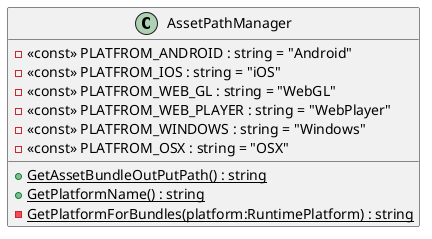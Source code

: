 @startuml
class AssetPathManager {
    + {static} GetAssetBundleOutPutPath() : string
    + {static} GetPlatformName() : string
    - <<const>> PLATFROM_ANDROID : string = "Android"
    - <<const>> PLATFROM_IOS : string = "iOS"
    - <<const>> PLATFROM_WEB_GL : string = "WebGL"
    - <<const>> PLATFROM_WEB_PLAYER : string = "WebPlayer"
    - <<const>> PLATFROM_WINDOWS : string = "Windows"
    - <<const>> PLATFROM_OSX : string = "OSX"
    - {static} GetPlatformForBundles(platform:RuntimePlatform) : string
}
@enduml

